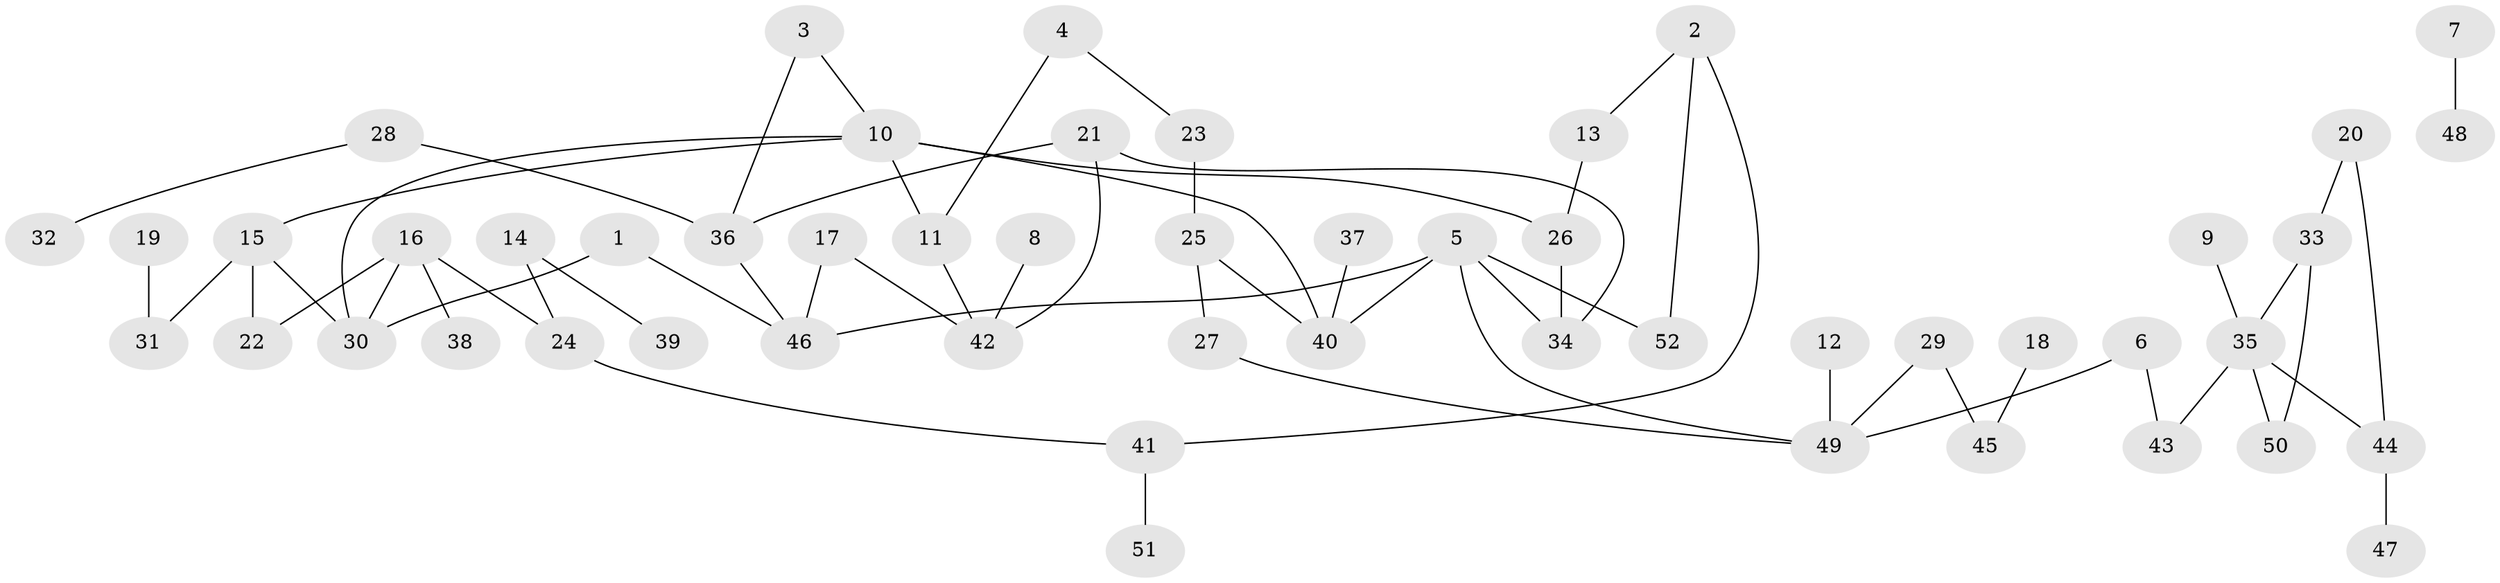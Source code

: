 // coarse degree distribution, {4: 0.14285714285714285, 6: 0.047619047619047616, 7: 0.047619047619047616, 3: 0.19047619047619047, 2: 0.3333333333333333, 1: 0.23809523809523808}
// Generated by graph-tools (version 1.1) at 2025/47/03/04/25 22:47:58]
// undirected, 52 vertices, 64 edges
graph export_dot {
  node [color=gray90,style=filled];
  1;
  2;
  3;
  4;
  5;
  6;
  7;
  8;
  9;
  10;
  11;
  12;
  13;
  14;
  15;
  16;
  17;
  18;
  19;
  20;
  21;
  22;
  23;
  24;
  25;
  26;
  27;
  28;
  29;
  30;
  31;
  32;
  33;
  34;
  35;
  36;
  37;
  38;
  39;
  40;
  41;
  42;
  43;
  44;
  45;
  46;
  47;
  48;
  49;
  50;
  51;
  52;
  1 -- 30;
  1 -- 46;
  2 -- 13;
  2 -- 41;
  2 -- 52;
  3 -- 10;
  3 -- 36;
  4 -- 11;
  4 -- 23;
  5 -- 34;
  5 -- 40;
  5 -- 46;
  5 -- 49;
  5 -- 52;
  6 -- 43;
  6 -- 49;
  7 -- 48;
  8 -- 42;
  9 -- 35;
  10 -- 11;
  10 -- 15;
  10 -- 26;
  10 -- 30;
  10 -- 40;
  11 -- 42;
  12 -- 49;
  13 -- 26;
  14 -- 24;
  14 -- 39;
  15 -- 22;
  15 -- 30;
  15 -- 31;
  16 -- 22;
  16 -- 24;
  16 -- 30;
  16 -- 38;
  17 -- 42;
  17 -- 46;
  18 -- 45;
  19 -- 31;
  20 -- 33;
  20 -- 44;
  21 -- 34;
  21 -- 36;
  21 -- 42;
  23 -- 25;
  24 -- 41;
  25 -- 27;
  25 -- 40;
  26 -- 34;
  27 -- 49;
  28 -- 32;
  28 -- 36;
  29 -- 45;
  29 -- 49;
  33 -- 35;
  33 -- 50;
  35 -- 43;
  35 -- 44;
  35 -- 50;
  36 -- 46;
  37 -- 40;
  41 -- 51;
  44 -- 47;
}
